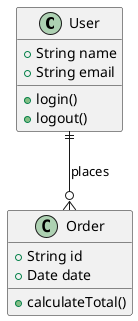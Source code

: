 @startuml
!define RECTANGLE class

RECTANGLE User {
    +String name
    +String email
    +login()
    +logout()
}

RECTANGLE Order {
    +String id
    +Date date
    +calculateTotal()
}

User ||--o{ Order : places
@enduml
